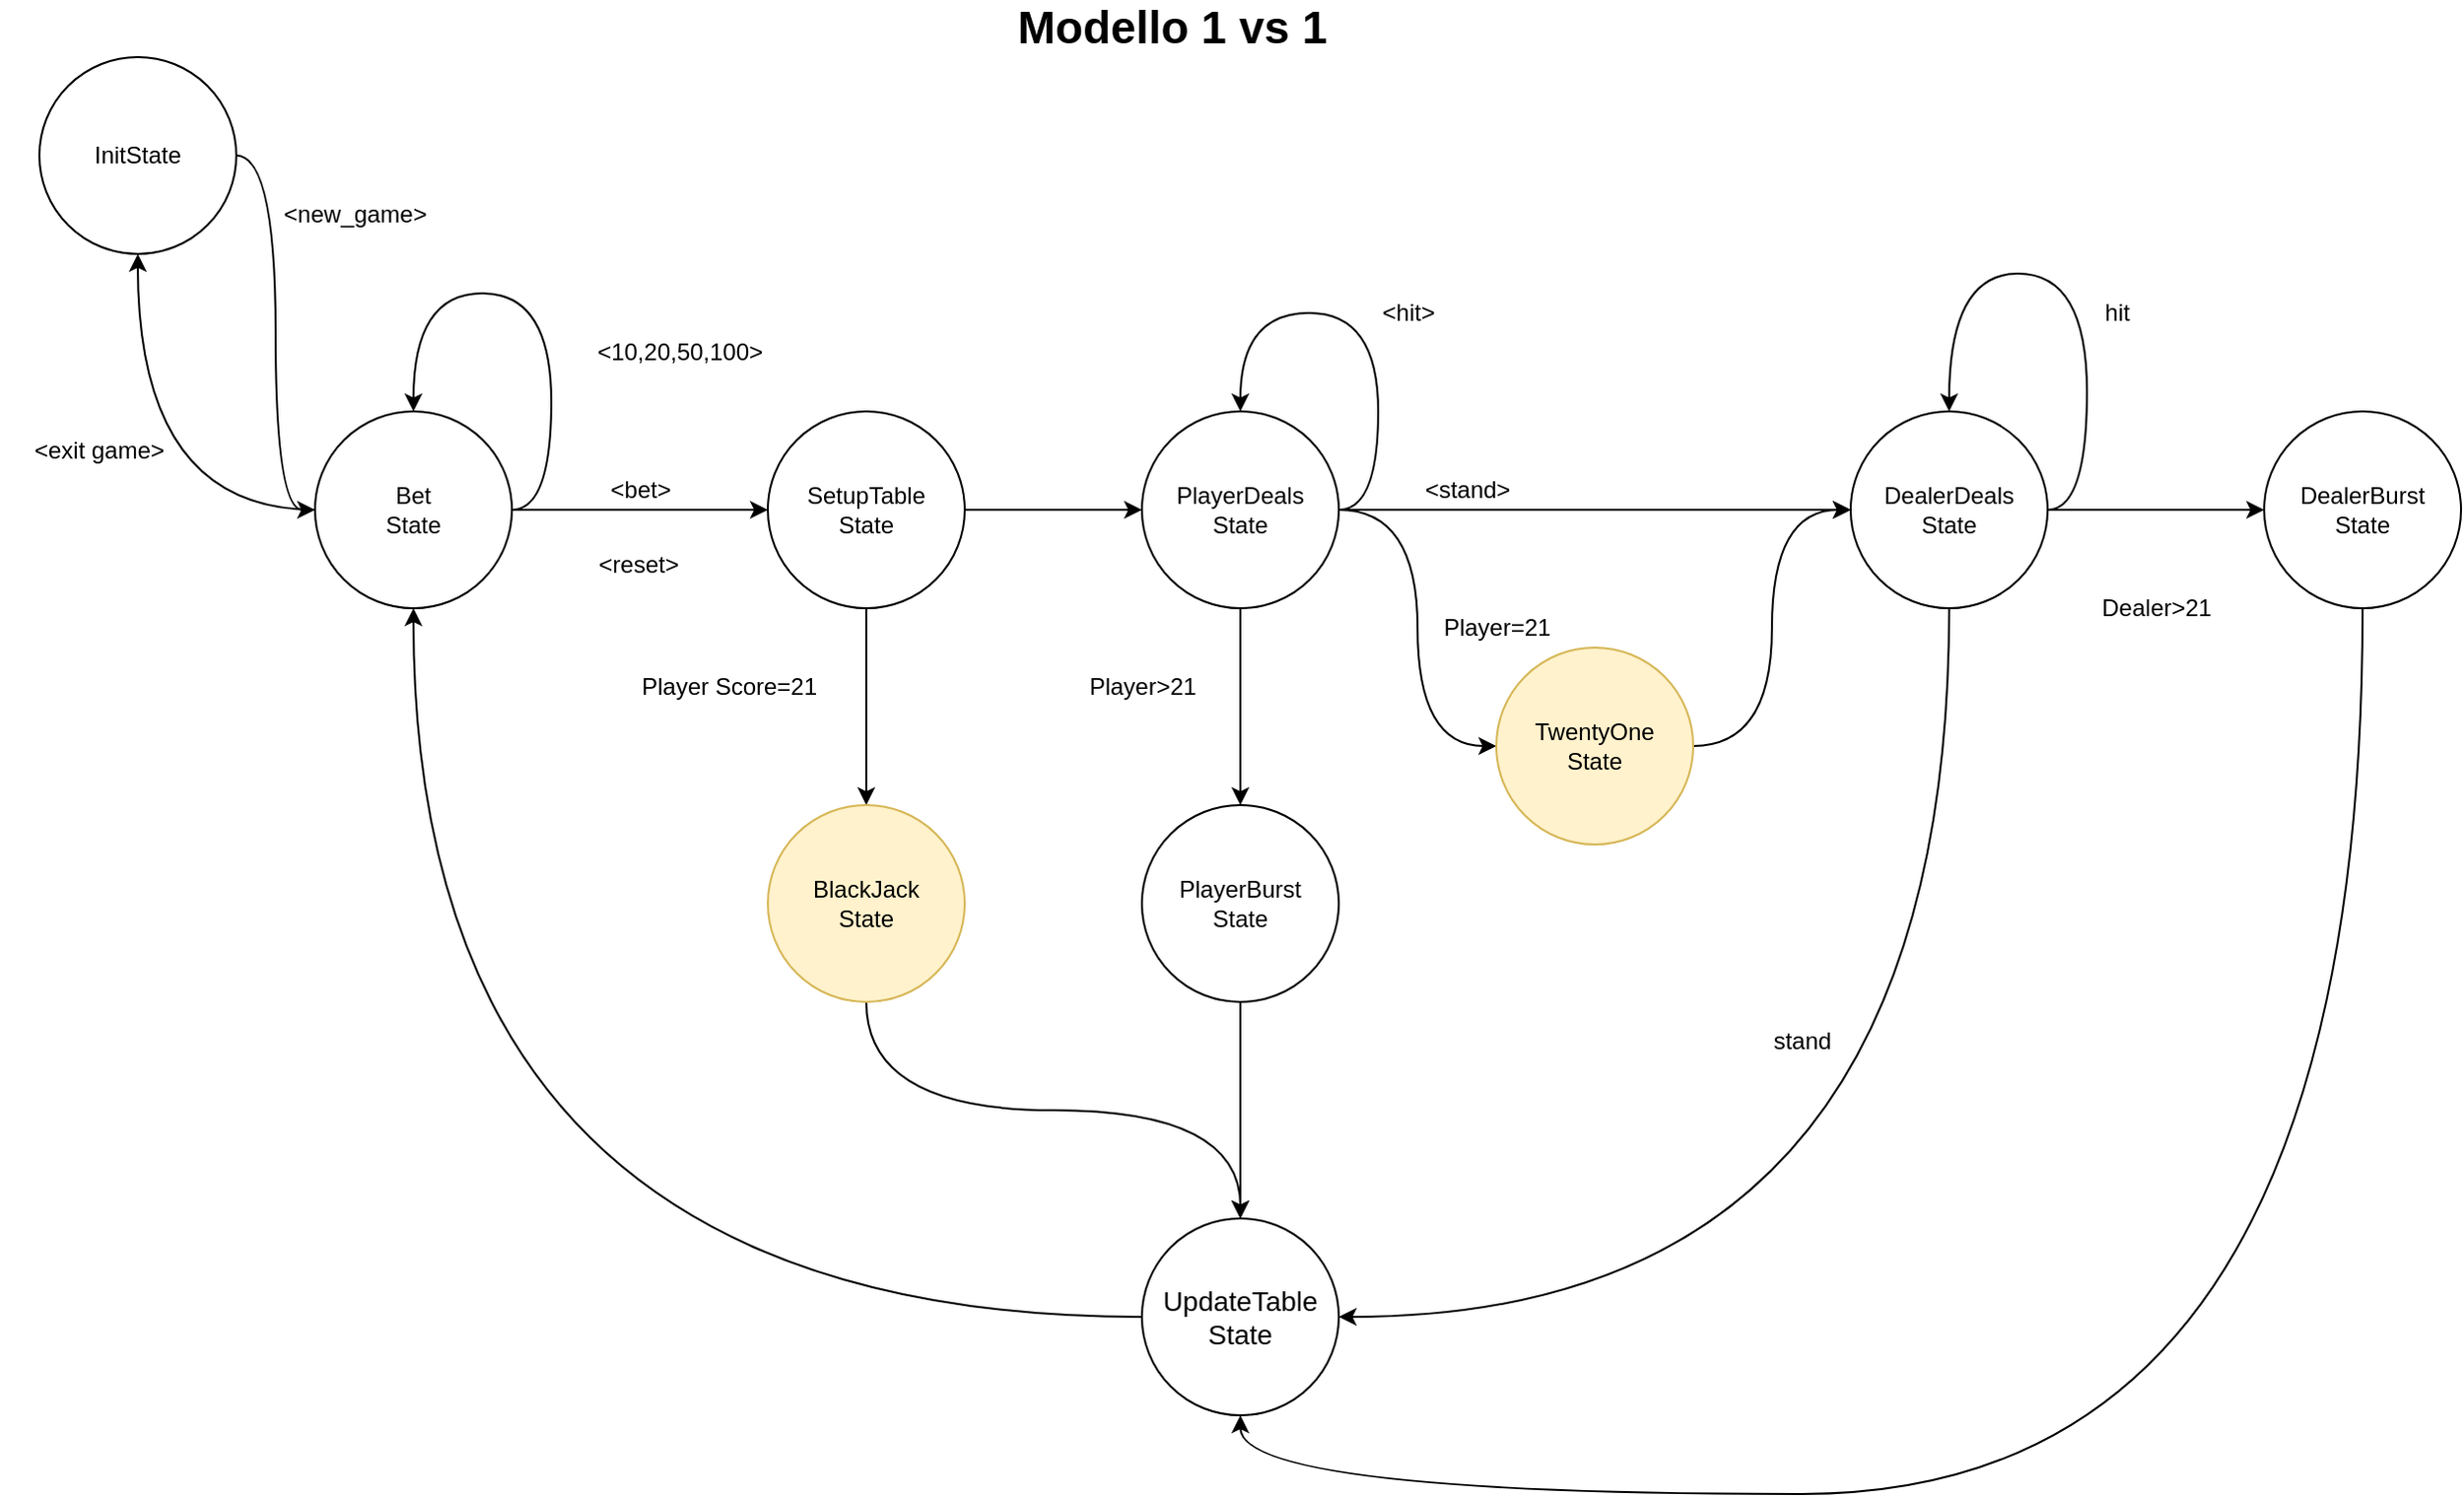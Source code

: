<mxfile version="12.9.9" type="device"><diagram id="wh02KJCuq_wHx5F-cAOl" name="Page-1"><mxGraphModel dx="1422" dy="762" grid="1" gridSize="10" guides="1" tooltips="1" connect="1" arrows="1" fold="1" page="1" pageScale="1" pageWidth="850" pageHeight="1100" math="0" shadow="0"><root><mxCell id="0"/><mxCell id="1" parent="0"/><mxCell id="nEd0ZQ3Jc6tkUlyCRxLV-5" style="edgeStyle=orthogonalEdgeStyle;rounded=0;orthogonalLoop=1;jettySize=auto;html=1;exitX=1;exitY=0.5;exitDx=0;exitDy=0;curved=1;entryX=0;entryY=0.5;entryDx=0;entryDy=0;" parent="1" source="nEd0ZQ3Jc6tkUlyCRxLV-7" target="nEd0ZQ3Jc6tkUlyCRxLV-3" edge="1"><mxGeometry relative="1" as="geometry"/></mxCell><mxCell id="nEd0ZQ3Jc6tkUlyCRxLV-14" value="&amp;lt;new_game&amp;gt;" style="text;html=1;align=center;verticalAlign=middle;resizable=0;points=[];" parent="nEd0ZQ3Jc6tkUlyCRxLV-5" vertex="1" connectable="0"><mxGeometry x="-0.092" relative="1" as="geometry"><mxPoint x="40" y="-50" as="offset"/></mxGeometry></mxCell><mxCell id="nEd0ZQ3Jc6tkUlyCRxLV-10" style="edgeStyle=orthogonalEdgeStyle;curved=1;rounded=0;orthogonalLoop=1;jettySize=auto;html=1;exitX=1;exitY=0.5;exitDx=0;exitDy=0;entryX=0.5;entryY=0;entryDx=0;entryDy=0;" parent="1" source="nEd0ZQ3Jc6tkUlyCRxLV-3" target="nEd0ZQ3Jc6tkUlyCRxLV-3" edge="1"><mxGeometry relative="1" as="geometry"><mxPoint x="350" y="290" as="targetPoint"/><Array as="points"><mxPoint x="280" y="280"/><mxPoint x="280" y="170"/><mxPoint x="210" y="170"/></Array></mxGeometry></mxCell><mxCell id="nEd0ZQ3Jc6tkUlyCRxLV-18" style="edgeStyle=orthogonalEdgeStyle;curved=1;rounded=0;orthogonalLoop=1;jettySize=auto;html=1;entryX=0;entryY=0.5;entryDx=0;entryDy=0;" parent="1" source="nEd0ZQ3Jc6tkUlyCRxLV-3" target="nEd0ZQ3Jc6tkUlyCRxLV-17" edge="1"><mxGeometry relative="1" as="geometry"/></mxCell><mxCell id="nEd0ZQ3Jc6tkUlyCRxLV-57" style="edgeStyle=orthogonalEdgeStyle;curved=1;rounded=0;orthogonalLoop=1;jettySize=auto;html=1;exitX=0;exitY=0.5;exitDx=0;exitDy=0;entryX=0.5;entryY=1;entryDx=0;entryDy=0;" parent="1" source="nEd0ZQ3Jc6tkUlyCRxLV-3" target="nEd0ZQ3Jc6tkUlyCRxLV-7" edge="1"><mxGeometry relative="1" as="geometry"/></mxCell><mxCell id="nEd0ZQ3Jc6tkUlyCRxLV-3" value="Bet&lt;br&gt;State" style="ellipse;whiteSpace=wrap;html=1;" parent="1" vertex="1"><mxGeometry x="160" y="230" width="100" height="100" as="geometry"/></mxCell><mxCell id="nEd0ZQ3Jc6tkUlyCRxLV-7" value="InitState" style="ellipse;whiteSpace=wrap;html=1;" parent="1" vertex="1"><mxGeometry x="20" y="50" width="100" height="100" as="geometry"/></mxCell><mxCell id="nEd0ZQ3Jc6tkUlyCRxLV-11" value="&amp;lt;bet&amp;gt;" style="text;html=1;align=center;verticalAlign=middle;resizable=0;points=[];autosize=1;" parent="1" vertex="1"><mxGeometry x="300" y="260" width="50" height="20" as="geometry"/></mxCell><mxCell id="nEd0ZQ3Jc6tkUlyCRxLV-16" value="&amp;lt;10,20,50,100&amp;gt;" style="text;html=1;align=center;verticalAlign=middle;resizable=0;points=[];autosize=1;" parent="1" vertex="1"><mxGeometry x="285" y="190" width="120" height="20" as="geometry"/></mxCell><mxCell id="nEd0ZQ3Jc6tkUlyCRxLV-20" style="edgeStyle=orthogonalEdgeStyle;curved=1;rounded=0;orthogonalLoop=1;jettySize=auto;html=1;exitX=1;exitY=0.5;exitDx=0;exitDy=0;entryX=0;entryY=0.5;entryDx=0;entryDy=0;" parent="1" source="nEd0ZQ3Jc6tkUlyCRxLV-17" target="nEd0ZQ3Jc6tkUlyCRxLV-19" edge="1"><mxGeometry relative="1" as="geometry"/></mxCell><mxCell id="nEd0ZQ3Jc6tkUlyCRxLV-42" style="edgeStyle=orthogonalEdgeStyle;curved=1;rounded=0;orthogonalLoop=1;jettySize=auto;html=1;exitX=0.5;exitY=1;exitDx=0;exitDy=0;entryX=0.5;entryY=0;entryDx=0;entryDy=0;" parent="1" source="nEd0ZQ3Jc6tkUlyCRxLV-17" target="nEd0ZQ3Jc6tkUlyCRxLV-44" edge="1"><mxGeometry relative="1" as="geometry"><mxPoint x="440" y="420" as="targetPoint"/></mxGeometry></mxCell><mxCell id="nEd0ZQ3Jc6tkUlyCRxLV-17" value="SetupTable&lt;br&gt;State" style="ellipse;whiteSpace=wrap;html=1;" parent="1" vertex="1"><mxGeometry x="390" y="230" width="100" height="100" as="geometry"/></mxCell><mxCell id="nEd0ZQ3Jc6tkUlyCRxLV-25" style="edgeStyle=orthogonalEdgeStyle;curved=1;rounded=0;orthogonalLoop=1;jettySize=auto;html=1;exitX=1;exitY=0.5;exitDx=0;exitDy=0;entryX=0;entryY=0.5;entryDx=0;entryDy=0;" parent="1" source="nEd0ZQ3Jc6tkUlyCRxLV-19" target="nEd0ZQ3Jc6tkUlyCRxLV-23" edge="1"><mxGeometry relative="1" as="geometry"/></mxCell><mxCell id="nEd0ZQ3Jc6tkUlyCRxLV-29" style="edgeStyle=orthogonalEdgeStyle;curved=1;rounded=0;orthogonalLoop=1;jettySize=auto;html=1;exitX=0.5;exitY=1;exitDx=0;exitDy=0;entryX=0.5;entryY=0;entryDx=0;entryDy=0;" parent="1" source="nEd0ZQ3Jc6tkUlyCRxLV-19" target="nEd0ZQ3Jc6tkUlyCRxLV-30" edge="1"><mxGeometry relative="1" as="geometry"><mxPoint x="710" y="430" as="targetPoint"/></mxGeometry></mxCell><mxCell id="Vh8N5mMY4WQEyqMn_NPE-4" style="edgeStyle=orthogonalEdgeStyle;curved=1;rounded=0;orthogonalLoop=1;jettySize=auto;html=1;exitX=1;exitY=0.5;exitDx=0;exitDy=0;entryX=0;entryY=0.5;entryDx=0;entryDy=0;" edge="1" parent="1" source="nEd0ZQ3Jc6tkUlyCRxLV-19" target="Vh8N5mMY4WQEyqMn_NPE-1"><mxGeometry relative="1" as="geometry"/></mxCell><mxCell id="nEd0ZQ3Jc6tkUlyCRxLV-19" value="PlayerDeals&lt;br&gt;State" style="ellipse;whiteSpace=wrap;html=1;" parent="1" vertex="1"><mxGeometry x="580" y="230" width="100" height="100" as="geometry"/></mxCell><mxCell id="nEd0ZQ3Jc6tkUlyCRxLV-22" value="&amp;lt;hit&amp;gt;" style="text;html=1;align=center;verticalAlign=middle;resizable=0;points=[];autosize=1;" parent="1" vertex="1"><mxGeometry x="690" y="170" width="50" height="20" as="geometry"/></mxCell><mxCell id="nEd0ZQ3Jc6tkUlyCRxLV-37" style="edgeStyle=orthogonalEdgeStyle;curved=1;rounded=0;orthogonalLoop=1;jettySize=auto;html=1;exitX=0.5;exitY=1;exitDx=0;exitDy=0;entryX=1;entryY=0.5;entryDx=0;entryDy=0;" parent="1" source="nEd0ZQ3Jc6tkUlyCRxLV-23" target="nEd0ZQ3Jc6tkUlyCRxLV-34" edge="1"><mxGeometry relative="1" as="geometry"><Array as="points"><mxPoint x="990" y="690"/></Array></mxGeometry></mxCell><mxCell id="nEd0ZQ3Jc6tkUlyCRxLV-50" style="edgeStyle=orthogonalEdgeStyle;curved=1;rounded=0;orthogonalLoop=1;jettySize=auto;html=1;exitX=1;exitY=0.5;exitDx=0;exitDy=0;entryX=0;entryY=0.5;entryDx=0;entryDy=0;" parent="1" source="nEd0ZQ3Jc6tkUlyCRxLV-23" target="nEd0ZQ3Jc6tkUlyCRxLV-49" edge="1"><mxGeometry relative="1" as="geometry"/></mxCell><mxCell id="nEd0ZQ3Jc6tkUlyCRxLV-23" value="DealerDeals&lt;br&gt;State" style="ellipse;whiteSpace=wrap;html=1;" parent="1" vertex="1"><mxGeometry x="940" y="230" width="100" height="100" as="geometry"/></mxCell><mxCell id="nEd0ZQ3Jc6tkUlyCRxLV-24" style="edgeStyle=orthogonalEdgeStyle;curved=1;rounded=0;orthogonalLoop=1;jettySize=auto;html=1;exitX=1;exitY=0.5;exitDx=0;exitDy=0;entryX=0.5;entryY=0;entryDx=0;entryDy=0;" parent="1" source="nEd0ZQ3Jc6tkUlyCRxLV-19" target="nEd0ZQ3Jc6tkUlyCRxLV-19" edge="1"><mxGeometry relative="1" as="geometry"><Array as="points"><mxPoint x="700" y="280"/><mxPoint x="700" y="180"/><mxPoint x="630" y="180"/></Array></mxGeometry></mxCell><mxCell id="nEd0ZQ3Jc6tkUlyCRxLV-26" value="&amp;lt;stand&amp;gt;" style="text;html=1;align=center;verticalAlign=middle;resizable=0;points=[];autosize=1;" parent="1" vertex="1"><mxGeometry x="710" y="260" width="70" height="20" as="geometry"/></mxCell><mxCell id="nEd0ZQ3Jc6tkUlyCRxLV-35" style="edgeStyle=orthogonalEdgeStyle;curved=1;rounded=0;orthogonalLoop=1;jettySize=auto;html=1;exitX=0.5;exitY=1;exitDx=0;exitDy=0;entryX=0.5;entryY=0;entryDx=0;entryDy=0;" parent="1" source="nEd0ZQ3Jc6tkUlyCRxLV-30" target="nEd0ZQ3Jc6tkUlyCRxLV-34" edge="1"><mxGeometry relative="1" as="geometry"/></mxCell><mxCell id="nEd0ZQ3Jc6tkUlyCRxLV-30" value="PlayerBurst&lt;br&gt;State" style="ellipse;whiteSpace=wrap;html=1;" parent="1" vertex="1"><mxGeometry x="580" y="430" width="100" height="100" as="geometry"/></mxCell><mxCell id="nEd0ZQ3Jc6tkUlyCRxLV-31" value="Player&amp;gt;21" style="text;html=1;align=center;verticalAlign=middle;resizable=0;points=[];autosize=1;" parent="1" vertex="1"><mxGeometry x="540" y="360" width="80" height="20" as="geometry"/></mxCell><mxCell id="nEd0ZQ3Jc6tkUlyCRxLV-38" style="edgeStyle=orthogonalEdgeStyle;curved=1;rounded=0;orthogonalLoop=1;jettySize=auto;html=1;exitX=0;exitY=0.5;exitDx=0;exitDy=0;entryX=0.5;entryY=1;entryDx=0;entryDy=0;" parent="1" source="nEd0ZQ3Jc6tkUlyCRxLV-34" target="nEd0ZQ3Jc6tkUlyCRxLV-3" edge="1"><mxGeometry relative="1" as="geometry"/></mxCell><mxCell id="nEd0ZQ3Jc6tkUlyCRxLV-34" value="&lt;font style=&quot;font-size: 14px&quot;&gt;UpdateTable&lt;br&gt;State&lt;/font&gt;" style="ellipse;whiteSpace=wrap;html=1;" parent="1" vertex="1"><mxGeometry x="580" y="640" width="100" height="100" as="geometry"/></mxCell><mxCell id="nEd0ZQ3Jc6tkUlyCRxLV-36" value="&lt;font style=&quot;font-size: 23px&quot;&gt;&lt;b&gt;Modello 1 vs 1&lt;/b&gt;&lt;/font&gt;" style="text;html=1;align=center;verticalAlign=middle;resizable=0;points=[];autosize=1;" parent="1" vertex="1"><mxGeometry x="510" y="25" width="170" height="20" as="geometry"/></mxCell><mxCell id="nEd0ZQ3Jc6tkUlyCRxLV-43" value="Player Score=21" style="text;html=1;align=center;verticalAlign=middle;resizable=0;points=[];autosize=1;" parent="1" vertex="1"><mxGeometry x="305" y="360" width="130" height="20" as="geometry"/></mxCell><mxCell id="nEd0ZQ3Jc6tkUlyCRxLV-47" style="edgeStyle=orthogonalEdgeStyle;curved=1;rounded=0;orthogonalLoop=1;jettySize=auto;html=1;exitX=0.5;exitY=1;exitDx=0;exitDy=0;entryX=0.5;entryY=0;entryDx=0;entryDy=0;" parent="1" source="nEd0ZQ3Jc6tkUlyCRxLV-44" target="nEd0ZQ3Jc6tkUlyCRxLV-34" edge="1"><mxGeometry relative="1" as="geometry"/></mxCell><mxCell id="nEd0ZQ3Jc6tkUlyCRxLV-44" value="BlackJack&lt;br&gt;State" style="ellipse;whiteSpace=wrap;html=1;fillColor=#fff2cc;strokeColor=#d6b656;" parent="1" vertex="1"><mxGeometry x="390" y="430" width="100" height="100" as="geometry"/></mxCell><mxCell id="nEd0ZQ3Jc6tkUlyCRxLV-48" value="&amp;lt;reset&amp;gt;" style="text;html=1;align=center;verticalAlign=middle;resizable=0;points=[];autosize=1;" parent="1" vertex="1"><mxGeometry x="289" y="298" width="70" height="20" as="geometry"/></mxCell><mxCell id="nEd0ZQ3Jc6tkUlyCRxLV-53" style="edgeStyle=orthogonalEdgeStyle;curved=1;rounded=0;orthogonalLoop=1;jettySize=auto;html=1;exitX=0.5;exitY=1;exitDx=0;exitDy=0;entryX=0.5;entryY=1;entryDx=0;entryDy=0;" parent="1" source="nEd0ZQ3Jc6tkUlyCRxLV-49" target="nEd0ZQ3Jc6tkUlyCRxLV-34" edge="1"><mxGeometry relative="1" as="geometry"><Array as="points"><mxPoint x="1200" y="780"/><mxPoint x="630" y="780"/></Array></mxGeometry></mxCell><mxCell id="nEd0ZQ3Jc6tkUlyCRxLV-49" value="DealerBurst&lt;br&gt;State" style="ellipse;whiteSpace=wrap;html=1;" parent="1" vertex="1"><mxGeometry x="1150" y="230" width="100" height="100" as="geometry"/></mxCell><mxCell id="nEd0ZQ3Jc6tkUlyCRxLV-52" value="hit" style="text;html=1;align=center;verticalAlign=middle;resizable=0;points=[];autosize=1;" parent="1" vertex="1"><mxGeometry x="1060" y="170" width="30" height="20" as="geometry"/></mxCell><mxCell id="nEd0ZQ3Jc6tkUlyCRxLV-54" value="stand" style="text;html=1;align=center;verticalAlign=middle;resizable=0;points=[];autosize=1;" parent="1" vertex="1"><mxGeometry x="890" y="540" width="50" height="20" as="geometry"/></mxCell><mxCell id="nEd0ZQ3Jc6tkUlyCRxLV-55" value="Dealer&amp;gt;21" style="text;html=1;align=center;verticalAlign=middle;resizable=0;points=[];autosize=1;" parent="1" vertex="1"><mxGeometry x="1050" y="320" width="90" height="20" as="geometry"/></mxCell><mxCell id="nEd0ZQ3Jc6tkUlyCRxLV-58" value="&amp;lt;exit game&amp;gt;" style="text;html=1;align=center;verticalAlign=middle;resizable=0;points=[];autosize=1;" parent="1" vertex="1"><mxGeometry y="240" width="100" height="20" as="geometry"/></mxCell><mxCell id="Vh8N5mMY4WQEyqMn_NPE-5" style="edgeStyle=orthogonalEdgeStyle;curved=1;rounded=0;orthogonalLoop=1;jettySize=auto;html=1;exitX=1;exitY=0.5;exitDx=0;exitDy=0;entryX=0;entryY=0.5;entryDx=0;entryDy=0;" edge="1" parent="1" source="Vh8N5mMY4WQEyqMn_NPE-1" target="nEd0ZQ3Jc6tkUlyCRxLV-23"><mxGeometry relative="1" as="geometry"/></mxCell><mxCell id="Vh8N5mMY4WQEyqMn_NPE-1" value="TwentyOne&lt;br&gt;State" style="ellipse;whiteSpace=wrap;html=1;fillColor=#fff2cc;strokeColor=#d6b656;" vertex="1" parent="1"><mxGeometry x="760" y="350" width="100" height="100" as="geometry"/></mxCell><mxCell id="Vh8N5mMY4WQEyqMn_NPE-6" value="Player=21" style="text;html=1;align=center;verticalAlign=middle;resizable=0;points=[];autosize=1;" vertex="1" parent="1"><mxGeometry x="720" y="330" width="80" height="20" as="geometry"/></mxCell><mxCell id="Vh8N5mMY4WQEyqMn_NPE-8" style="edgeStyle=orthogonalEdgeStyle;curved=1;rounded=0;orthogonalLoop=1;jettySize=auto;html=1;exitX=1;exitY=0.5;exitDx=0;exitDy=0;entryX=0.5;entryY=0;entryDx=0;entryDy=0;" edge="1" parent="1" source="nEd0ZQ3Jc6tkUlyCRxLV-23" target="nEd0ZQ3Jc6tkUlyCRxLV-23"><mxGeometry relative="1" as="geometry"><Array as="points"><mxPoint x="1060" y="280"/><mxPoint x="1060" y="160"/><mxPoint x="990" y="160"/></Array></mxGeometry></mxCell></root></mxGraphModel></diagram></mxfile>